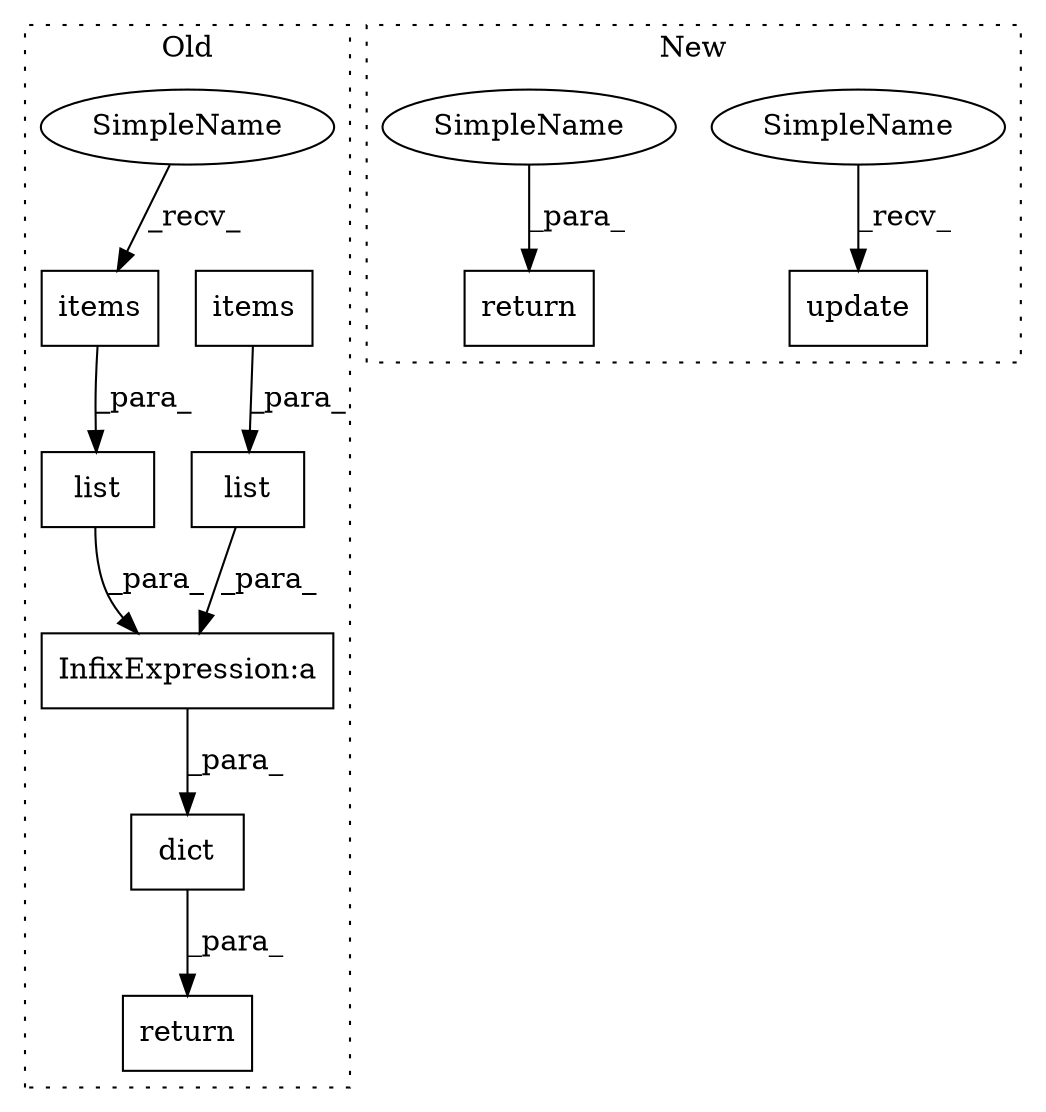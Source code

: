 digraph G {
subgraph cluster0 {
1 [label="list" a="32" s="38935,38959" l="5,1" shape="box"];
3 [label="dict" a="32" s="38930,38983" l="5,1" shape="box"];
4 [label="InfixExpression:a" a="27" s="38960" l="3" shape="box"];
5 [label="list" a="32" s="38963,38982" l="5,1" shape="box"];
6 [label="items" a="32" s="38952" l="7" shape="box"];
7 [label="return" a="41" s="38923" l="7" shape="box"];
8 [label="items" a="32" s="38975" l="7" shape="box"];
10 [label="SimpleName" a="42" s="38940" l="11" shape="ellipse"];
label = "Old";
style="dotted";
}
subgraph cluster1 {
2 [label="update" a="32" s="43845,43858" l="7,1" shape="box"];
9 [label="return" a="41" s="43865" l="7" shape="box"];
11 [label="SimpleName" a="42" s="43833" l="11" shape="ellipse"];
12 [label="SimpleName" a="42" s="43872" l="11" shape="ellipse"];
label = "New";
style="dotted";
}
1 -> 4 [label="_para_"];
3 -> 7 [label="_para_"];
4 -> 3 [label="_para_"];
5 -> 4 [label="_para_"];
6 -> 1 [label="_para_"];
8 -> 5 [label="_para_"];
10 -> 6 [label="_recv_"];
11 -> 2 [label="_recv_"];
12 -> 9 [label="_para_"];
}